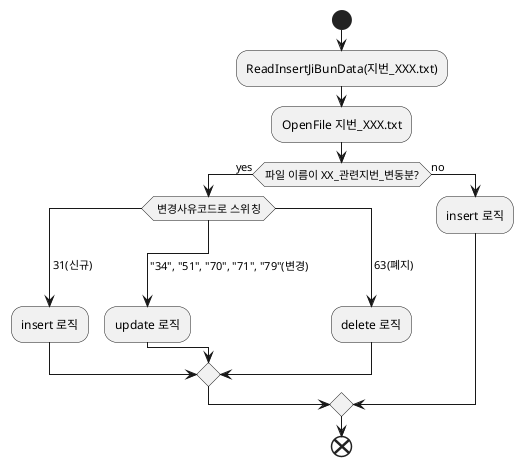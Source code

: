 @startuml
'https://plantuml.com/activity-diagram-beta

start
:ReadInsertJiBunData(지번_XXX.txt);

:OpenFile 지번_XXX.txt;
if (파일 이름이 XX_관련지번_변동분?) then (yes)
    switch ( 변경사유코드로 스위칭 )
       case (\n 31(신규) \n)
        :insert 로직;
       case (\n "34", "51", "70", "71", "79"(변경) \n)
        :update 로직;
       case (\n 63(폐지) \n)
        :delete 로직;
    endswitch
else (no)
  :insert 로직;
endif
end

@enduml
